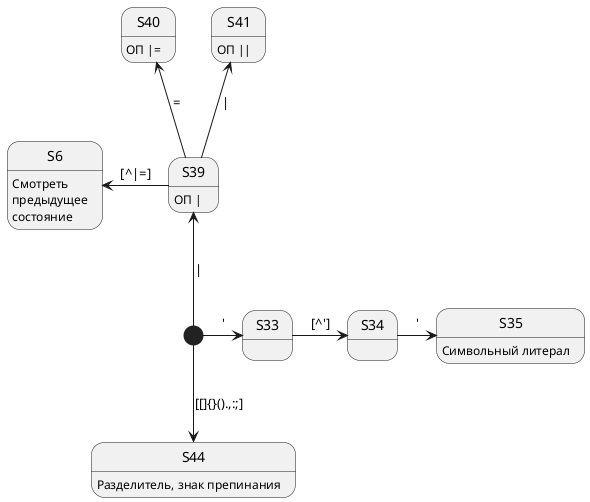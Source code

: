 @startuml "sd6"

[*] -right-> S33 : '
S33 -right-> S34 : [^']
S34 -right-> S35 : '
S35 : Символьный литерал

[*] -up-> S39 : |
S39 -up-> S41 : |
S39 -up-> S40 : =
S40 : ОП |=
S41 : ОП ||
S39 : ОП |
S39 -left-> S6 : [^|=]

[*] --> S44 : [[]{}().,:;]
S44 : Разделитель, знак препинания

S6 : Смотреть\nпредыдущее\nсостояние

@enduml